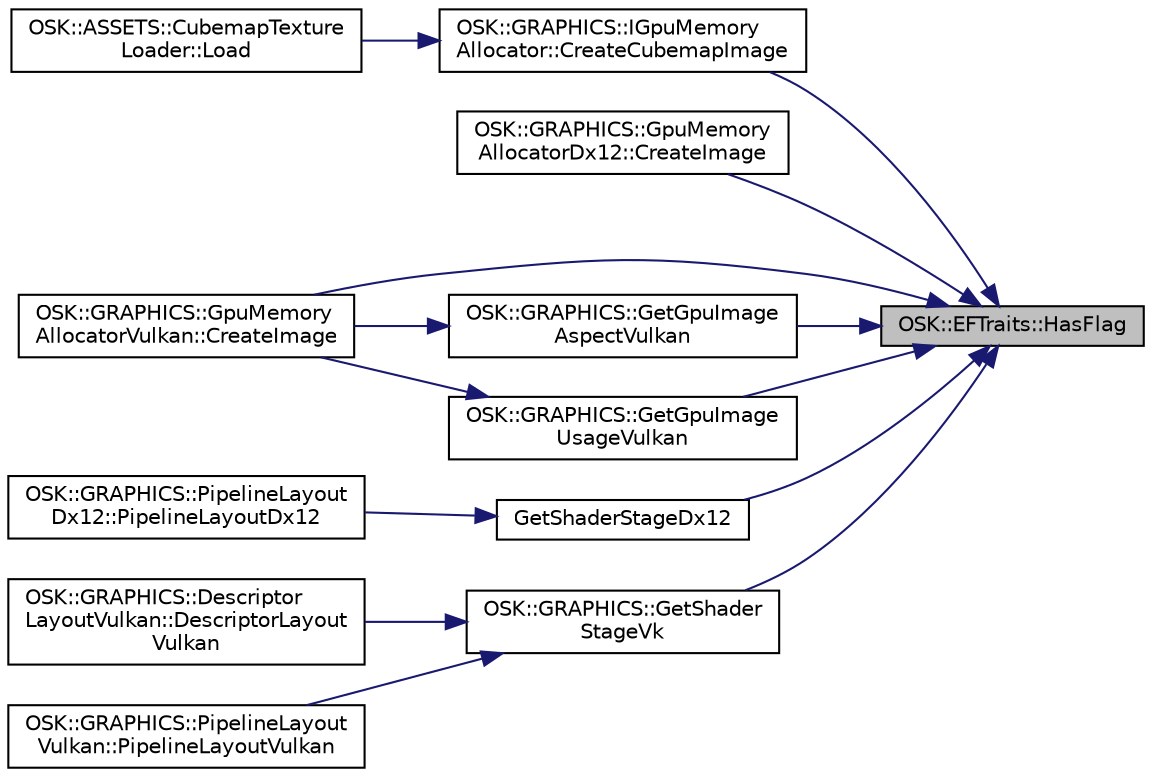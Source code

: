 digraph "OSK::EFTraits::HasFlag"
{
 // INTERACTIVE_SVG=YES
 // LATEX_PDF_SIZE
  edge [fontname="Helvetica",fontsize="10",labelfontname="Helvetica",labelfontsize="10"];
  node [fontname="Helvetica",fontsize="10",shape=record];
  rankdir="RL";
  Node1 [label="OSK::EFTraits::HasFlag",height=0.2,width=0.4,color="black", fillcolor="grey75", style="filled", fontcolor="black",tooltip="Devuelve true si el enum 'value' tiene la flag 'flag'."];
  Node1 -> Node2 [dir="back",color="midnightblue",fontsize="10",style="solid",fontname="Helvetica"];
  Node2 [label="OSK::GRAPHICS::IGpuMemory\lAllocator::CreateCubemapImage",height=0.2,width=0.4,color="black", fillcolor="white", style="filled",URL="$class_o_s_k_1_1_g_r_a_p_h_i_c_s_1_1_i_gpu_memory_allocator.html#a5ffe3d30b281dd779e43a430a46447cf",tooltip="Crea una imagen cubemap en la GPU."];
  Node2 -> Node3 [dir="back",color="midnightblue",fontsize="10",style="solid",fontname="Helvetica"];
  Node3 [label="OSK::ASSETS::CubemapTexture\lLoader::Load",height=0.2,width=0.4,color="black", fillcolor="white", style="filled",URL="$class_o_s_k_1_1_a_s_s_e_t_s_1_1_cubemap_texture_loader.html#a015b1daa6d8d910f7337bc513c8d3285",tooltip="Carga el asset."];
  Node1 -> Node4 [dir="back",color="midnightblue",fontsize="10",style="solid",fontname="Helvetica"];
  Node4 [label="OSK::GRAPHICS::GpuMemory\lAllocatorDx12::CreateImage",height=0.2,width=0.4,color="black", fillcolor="white", style="filled",URL="$class_o_s_k_1_1_g_r_a_p_h_i_c_s_1_1_gpu_memory_allocator_dx12.html#ac45631c638647ca85f056105c856153d",tooltip="Crea una nueva imagen en la GPU."];
  Node1 -> Node5 [dir="back",color="midnightblue",fontsize="10",style="solid",fontname="Helvetica"];
  Node5 [label="OSK::GRAPHICS::GpuMemory\lAllocatorVulkan::CreateImage",height=0.2,width=0.4,color="black", fillcolor="white", style="filled",URL="$class_o_s_k_1_1_g_r_a_p_h_i_c_s_1_1_gpu_memory_allocator_vulkan.html#aad18acc2028b57d737421b15f95fb5af",tooltip="Crea una nueva imagen en la GPU."];
  Node1 -> Node6 [dir="back",color="midnightblue",fontsize="10",style="solid",fontname="Helvetica"];
  Node6 [label="OSK::GRAPHICS::GetGpuImage\lAspectVulkan",height=0.2,width=0.4,color="black", fillcolor="white", style="filled",URL="$namespace_o_s_k_1_1_g_r_a_p_h_i_c_s.html#a20836aa078aadaf6bac0628d28766969",tooltip=" "];
  Node6 -> Node5 [dir="back",color="midnightblue",fontsize="10",style="solid",fontname="Helvetica"];
  Node1 -> Node7 [dir="back",color="midnightblue",fontsize="10",style="solid",fontname="Helvetica"];
  Node7 [label="OSK::GRAPHICS::GetGpuImage\lUsageVulkan",height=0.2,width=0.4,color="black", fillcolor="white", style="filled",URL="$namespace_o_s_k_1_1_g_r_a_p_h_i_c_s.html#a4cac52b403f9d7d5d84c566cd32ba382",tooltip=" "];
  Node7 -> Node5 [dir="back",color="midnightblue",fontsize="10",style="solid",fontname="Helvetica"];
  Node1 -> Node8 [dir="back",color="midnightblue",fontsize="10",style="solid",fontname="Helvetica"];
  Node8 [label="GetShaderStageDx12",height=0.2,width=0.4,color="black", fillcolor="white", style="filled",URL="$_pipeline_layout_dx12_8cpp.html#a5edb82d7cd125eedfba97467816e11c9",tooltip=" "];
  Node8 -> Node9 [dir="back",color="midnightblue",fontsize="10",style="solid",fontname="Helvetica"];
  Node9 [label="OSK::GRAPHICS::PipelineLayout\lDx12::PipelineLayoutDx12",height=0.2,width=0.4,color="black", fillcolor="white", style="filled",URL="$class_o_s_k_1_1_g_r_a_p_h_i_c_s_1_1_pipeline_layout_dx12.html#a3fd7ec2e8eb3534fd83ec384e4e1e5df",tooltip=" "];
  Node1 -> Node10 [dir="back",color="midnightblue",fontsize="10",style="solid",fontname="Helvetica"];
  Node10 [label="OSK::GRAPHICS::GetShader\lStageVk",height=0.2,width=0.4,color="black", fillcolor="white", style="filled",URL="$namespace_o_s_k_1_1_g_r_a_p_h_i_c_s.html#a3a50046339fbf8642e14273583cd8118",tooltip=" "];
  Node10 -> Node11 [dir="back",color="midnightblue",fontsize="10",style="solid",fontname="Helvetica"];
  Node11 [label="OSK::GRAPHICS::Descriptor\lLayoutVulkan::DescriptorLayout\lVulkan",height=0.2,width=0.4,color="black", fillcolor="white", style="filled",URL="$class_o_s_k_1_1_g_r_a_p_h_i_c_s_1_1_descriptor_layout_vulkan.html#a401d8c72bb07cda1308124fc166f55ef",tooltip=" "];
  Node10 -> Node12 [dir="back",color="midnightblue",fontsize="10",style="solid",fontname="Helvetica"];
  Node12 [label="OSK::GRAPHICS::PipelineLayout\lVulkan::PipelineLayoutVulkan",height=0.2,width=0.4,color="black", fillcolor="white", style="filled",URL="$class_o_s_k_1_1_g_r_a_p_h_i_c_s_1_1_pipeline_layout_vulkan.html#a871bc8e169a40dec39d218b798eee126",tooltip=" "];
}
